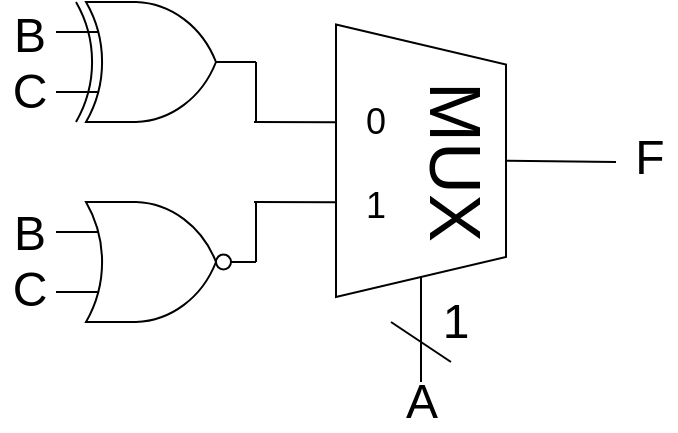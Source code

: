 <mxfile version="14.5.1" type="device"><diagram id="OCKm4vfuc3ZCcazz_TsT" name="Page-1"><mxGraphModel dx="1038" dy="607" grid="1" gridSize="10" guides="1" tooltips="1" connect="1" arrows="1" fold="1" page="1" pageScale="1" pageWidth="827" pageHeight="1169" math="1" shadow="0"><root><mxCell id="0"/><mxCell id="1" parent="0"/><mxCell id="101" value="" style="shape=trapezoid;perimeter=trapezoidPerimeter;whiteSpace=wrap;html=1;fixedSize=1;rotation=90;" parent="1" vertex="1"><mxGeometry x="294.38" y="136.88" width="136.25" height="85" as="geometry"/></mxCell><mxCell id="102" value="MUX" style="text;html=1;strokeColor=none;fillColor=none;align=center;verticalAlign=middle;whiteSpace=wrap;rounded=0;fontSize=36;rotation=90;" parent="1" vertex="1"><mxGeometry x="360" y="170" width="40" height="20" as="geometry"/></mxCell><mxCell id="104" value="" style="endArrow=none;html=1;fontSize=36;entryX=0.206;entryY=0.986;entryDx=0;entryDy=0;entryPerimeter=0;" parent="1" edge="1"><mxGeometry width="50" height="50" relative="1" as="geometry"><mxPoint x="279" y="160" as="sourcePoint"/><mxPoint x="320.19" y="160.17" as="targetPoint"/></mxGeometry></mxCell><mxCell id="107" value="" style="endArrow=none;html=1;fontSize=36;entryX=0.206;entryY=0.986;entryDx=0;entryDy=0;entryPerimeter=0;" parent="1" edge="1"><mxGeometry width="50" height="50" relative="1" as="geometry"><mxPoint x="279" y="200" as="sourcePoint"/><mxPoint x="320.19" y="200.17" as="targetPoint"/></mxGeometry></mxCell><mxCell id="123" value="" style="endArrow=none;html=1;fontSize=24;entryX=1;entryY=0.5;entryDx=0;entryDy=0;" parent="1" source="126" target="101" edge="1"><mxGeometry width="50" height="50" relative="1" as="geometry"><mxPoint x="363" y="360" as="sourcePoint"/><mxPoint x="490" y="190" as="targetPoint"/></mxGeometry></mxCell><mxCell id="124" value="1" style="text;html=1;strokeColor=none;fillColor=none;align=center;verticalAlign=middle;whiteSpace=wrap;rounded=0;fontSize=24;" parent="1" vertex="1"><mxGeometry x="360" y="250" width="40" height="20" as="geometry"/></mxCell><mxCell id="125" value="" style="endArrow=none;html=1;fontSize=24;" parent="1" edge="1"><mxGeometry width="50" height="50" relative="1" as="geometry"><mxPoint x="347.5" y="260" as="sourcePoint"/><mxPoint x="377.5" y="280" as="targetPoint"/></mxGeometry></mxCell><mxCell id="126" value="A" style="text;html=1;strokeColor=none;fillColor=none;align=center;verticalAlign=middle;whiteSpace=wrap;rounded=0;fontSize=24;" parent="1" vertex="1"><mxGeometry x="342.5" y="290" width="40" height="20" as="geometry"/></mxCell><mxCell id="127" value="" style="endArrow=none;html=1;fontSize=24;exitX=0.5;exitY=0;exitDx=0;exitDy=0;" parent="1" source="101" edge="1"><mxGeometry width="50" height="50" relative="1" as="geometry"><mxPoint x="410" y="197.5" as="sourcePoint"/><mxPoint x="460" y="180" as="targetPoint"/></mxGeometry></mxCell><mxCell id="133" value="&lt;font style=&quot;font-size: 18px&quot;&gt;0&lt;/font&gt;" style="text;html=1;strokeColor=none;fillColor=none;align=center;verticalAlign=middle;whiteSpace=wrap;rounded=0;fontSize=24;" parent="1" vertex="1"><mxGeometry x="320" y="147.5" width="40" height="20" as="geometry"/></mxCell><mxCell id="135" value="&lt;font style=&quot;font-size: 18px&quot;&gt;1&lt;/font&gt;" style="text;html=1;strokeColor=none;fillColor=none;align=center;verticalAlign=middle;whiteSpace=wrap;rounded=0;fontSize=24;" parent="1" vertex="1"><mxGeometry x="320" y="190" width="40" height="20" as="geometry"/></mxCell><mxCell id="jVM39YkuO6qrtIKkDsoh-143" value="F" style="text;html=1;strokeColor=none;fillColor=none;align=center;verticalAlign=middle;whiteSpace=wrap;rounded=0;fontSize=24;" parent="1" vertex="1"><mxGeometry x="462.5" y="167.5" width="27.5" height="20" as="geometry"/></mxCell><mxCell id="4Wxc-oPA0DY3M_0qeBf--137" value="" style="verticalLabelPosition=bottom;shadow=0;dashed=0;align=center;html=1;verticalAlign=top;shape=mxgraph.electrical.logic_gates.logic_gate;operation=xor;" vertex="1" parent="1"><mxGeometry x="180" y="100" width="100" height="60" as="geometry"/></mxCell><mxCell id="4Wxc-oPA0DY3M_0qeBf--138" value="B" style="text;html=1;strokeColor=none;fillColor=none;align=center;verticalAlign=middle;whiteSpace=wrap;rounded=0;fontSize=24;" vertex="1" parent="1"><mxGeometry x="152.5" y="106.88" width="27.5" height="20" as="geometry"/></mxCell><mxCell id="4Wxc-oPA0DY3M_0qeBf--141" value="C" style="text;html=1;strokeColor=none;fillColor=none;align=center;verticalAlign=middle;whiteSpace=wrap;rounded=0;fontSize=24;" vertex="1" parent="1"><mxGeometry x="152.5" y="134.88" width="27.5" height="20" as="geometry"/></mxCell><mxCell id="4Wxc-oPA0DY3M_0qeBf--142" value="" style="endArrow=none;html=1;" edge="1" parent="1"><mxGeometry width="50" height="50" relative="1" as="geometry"><mxPoint x="280" y="160" as="sourcePoint"/><mxPoint x="280" y="130" as="targetPoint"/></mxGeometry></mxCell><mxCell id="4Wxc-oPA0DY3M_0qeBf--143" value="" style="endArrow=none;html=1;" edge="1" parent="1"><mxGeometry width="50" height="50" relative="1" as="geometry"><mxPoint x="280" y="230" as="sourcePoint"/><mxPoint x="280" y="200" as="targetPoint"/></mxGeometry></mxCell><mxCell id="4Wxc-oPA0DY3M_0qeBf--144" value="" style="verticalLabelPosition=bottom;shadow=0;dashed=0;align=center;html=1;verticalAlign=top;shape=mxgraph.electrical.logic_gates.logic_gate;operation=or;negating=1;negSize=0.15;" vertex="1" parent="1"><mxGeometry x="180" y="200" width="100" height="60" as="geometry"/></mxCell><mxCell id="4Wxc-oPA0DY3M_0qeBf--145" value="B" style="text;html=1;strokeColor=none;fillColor=none;align=center;verticalAlign=middle;whiteSpace=wrap;rounded=0;fontSize=24;" vertex="1" parent="1"><mxGeometry x="152.5" y="206" width="27.5" height="20" as="geometry"/></mxCell><mxCell id="4Wxc-oPA0DY3M_0qeBf--146" value="C" style="text;html=1;strokeColor=none;fillColor=none;align=center;verticalAlign=middle;whiteSpace=wrap;rounded=0;fontSize=24;" vertex="1" parent="1"><mxGeometry x="152.5" y="234" width="27.5" height="20" as="geometry"/></mxCell></root></mxGraphModel></diagram></mxfile>
